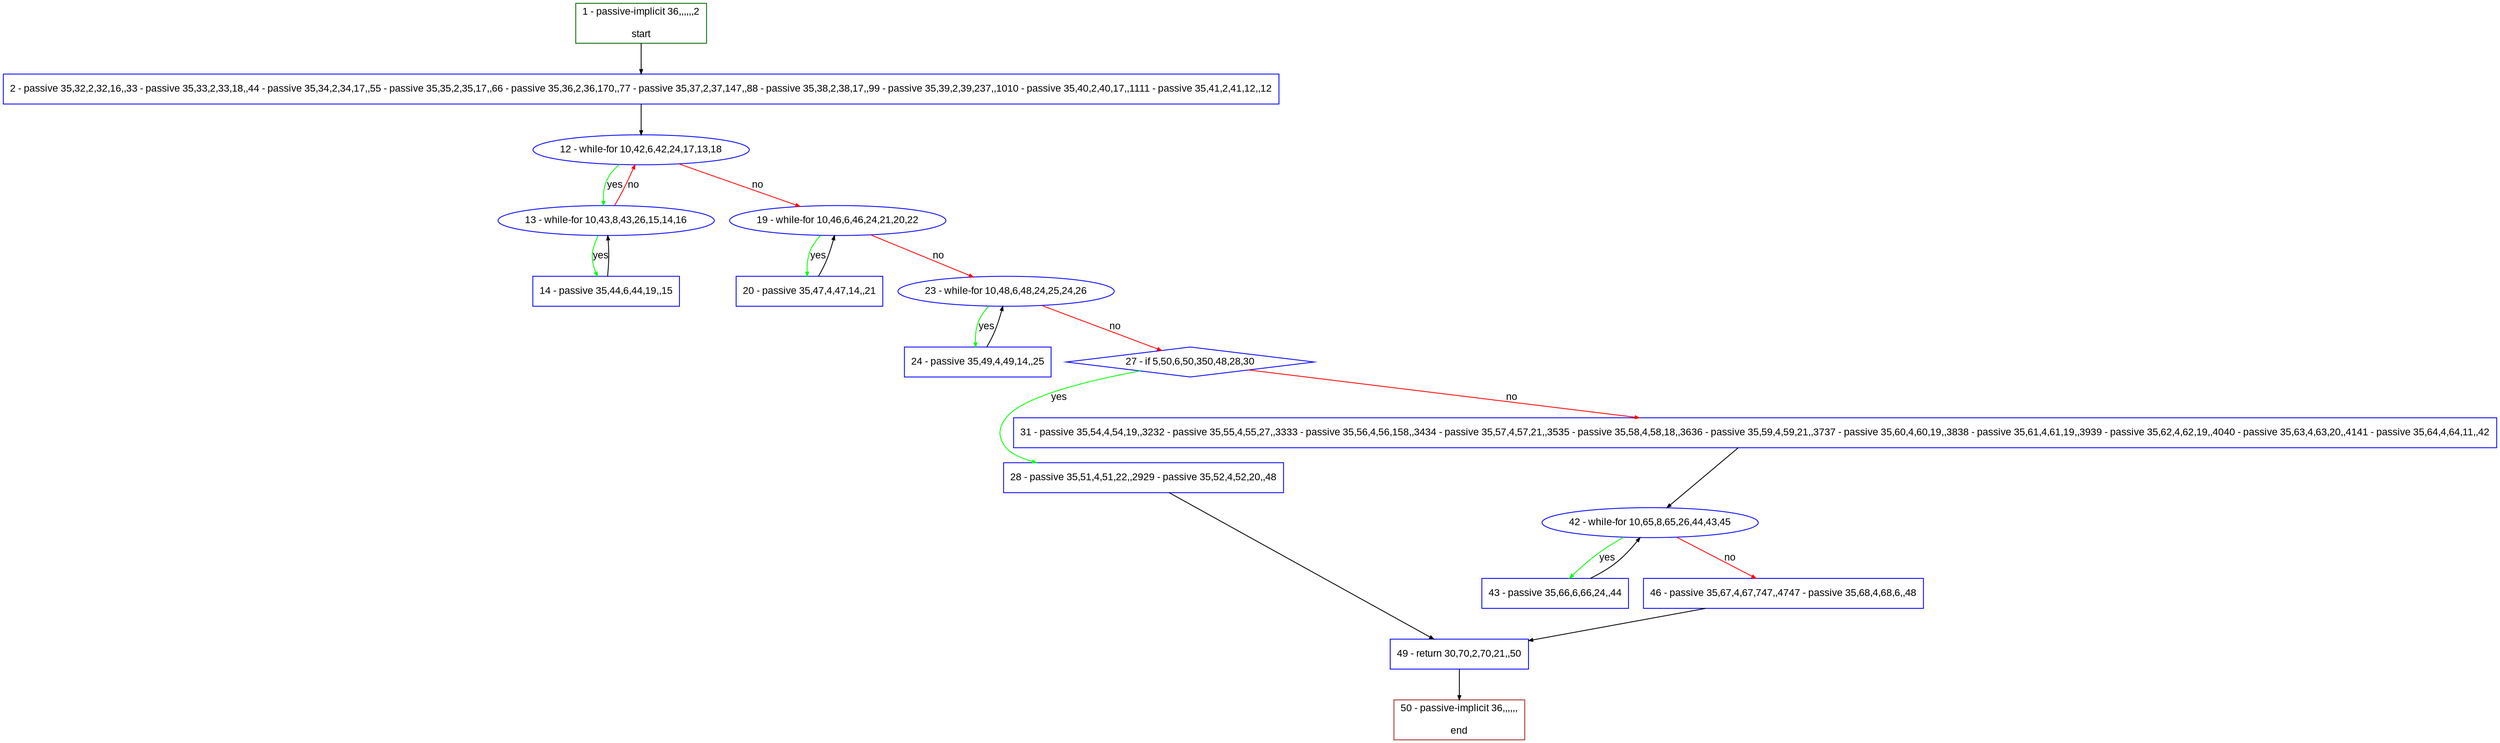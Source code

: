 digraph "" {
  graph [pack="true", label="", fontsize="12", packmode="clust", fontname="Arial", fillcolor="#FFFFCC", bgcolor="white", style="rounded,filled", compound="true"];
  node [node_initialized="no", label="", color="grey", fontsize="12", fillcolor="white", fontname="Arial", style="filled", shape="rectangle", compound="true", fixedsize="false"];
  edge [fontcolor="black", arrowhead="normal", arrowtail="none", arrowsize="0.5", ltail="", label="", color="black", fontsize="12", lhead="", fontname="Arial", dir="forward", compound="true"];
  __N1 [label="2 - passive 35,32,2,32,16,,33 - passive 35,33,2,33,18,,44 - passive 35,34,2,34,17,,55 - passive 35,35,2,35,17,,66 - passive 35,36,2,36,170,,77 - passive 35,37,2,37,147,,88 - passive 35,38,2,38,17,,99 - passive 35,39,2,39,237,,1010 - passive 35,40,2,40,17,,1111 - passive 35,41,2,41,12,,12", color="#0000ff", fillcolor="#ffffff", style="filled", shape="box"];
  __N2 [label="1 - passive-implicit 36,,,,,,2\n\nstart", color="#006400", fillcolor="#ffffff", style="filled", shape="box"];
  __N3 [label="12 - while-for 10,42,6,42,24,17,13,18", color="#0000ff", fillcolor="#ffffff", style="filled", shape="oval"];
  __N4 [label="13 - while-for 10,43,8,43,26,15,14,16", color="#0000ff", fillcolor="#ffffff", style="filled", shape="oval"];
  __N5 [label="19 - while-for 10,46,6,46,24,21,20,22", color="#0000ff", fillcolor="#ffffff", style="filled", shape="oval"];
  __N6 [label="14 - passive 35,44,6,44,19,,15", color="#0000ff", fillcolor="#ffffff", style="filled", shape="box"];
  __N7 [label="20 - passive 35,47,4,47,14,,21", color="#0000ff", fillcolor="#ffffff", style="filled", shape="box"];
  __N8 [label="23 - while-for 10,48,6,48,24,25,24,26", color="#0000ff", fillcolor="#ffffff", style="filled", shape="oval"];
  __N9 [label="24 - passive 35,49,4,49,14,,25", color="#0000ff", fillcolor="#ffffff", style="filled", shape="box"];
  __N10 [label="27 - if 5,50,6,50,350,48,28,30", color="#0000ff", fillcolor="#ffffff", style="filled", shape="diamond"];
  __N11 [label="28 - passive 35,51,4,51,22,,2929 - passive 35,52,4,52,20,,48", color="#0000ff", fillcolor="#ffffff", style="filled", shape="box"];
  __N12 [label="31 - passive 35,54,4,54,19,,3232 - passive 35,55,4,55,27,,3333 - passive 35,56,4,56,158,,3434 - passive 35,57,4,57,21,,3535 - passive 35,58,4,58,18,,3636 - passive 35,59,4,59,21,,3737 - passive 35,60,4,60,19,,3838 - passive 35,61,4,61,19,,3939 - passive 35,62,4,62,19,,4040 - passive 35,63,4,63,20,,4141 - passive 35,64,4,64,11,,42", color="#0000ff", fillcolor="#ffffff", style="filled", shape="box"];
  __N13 [label="49 - return 30,70,2,70,21,,50", color="#0000ff", fillcolor="#ffffff", style="filled", shape="box"];
  __N14 [label="42 - while-for 10,65,8,65,26,44,43,45", color="#0000ff", fillcolor="#ffffff", style="filled", shape="oval"];
  __N15 [label="43 - passive 35,66,6,66,24,,44", color="#0000ff", fillcolor="#ffffff", style="filled", shape="box"];
  __N16 [label="46 - passive 35,67,4,67,747,,4747 - passive 35,68,4,68,6,,48", color="#0000ff", fillcolor="#ffffff", style="filled", shape="box"];
  __N17 [label="50 - passive-implicit 36,,,,,,\n\nend", color="#a52a2a", fillcolor="#ffffff", style="filled", shape="box"];
  __N2 -> __N1 [arrowhead="normal", arrowtail="none", color="#000000", label="", dir="forward"];
  __N1 -> __N3 [arrowhead="normal", arrowtail="none", color="#000000", label="", dir="forward"];
  __N3 -> __N4 [arrowhead="normal", arrowtail="none", color="#00ff00", label="yes", dir="forward"];
  __N4 -> __N3 [arrowhead="normal", arrowtail="none", color="#ff0000", label="no", dir="forward"];
  __N3 -> __N5 [arrowhead="normal", arrowtail="none", color="#ff0000", label="no", dir="forward"];
  __N4 -> __N6 [arrowhead="normal", arrowtail="none", color="#00ff00", label="yes", dir="forward"];
  __N6 -> __N4 [arrowhead="normal", arrowtail="none", color="#000000", label="", dir="forward"];
  __N5 -> __N7 [arrowhead="normal", arrowtail="none", color="#00ff00", label="yes", dir="forward"];
  __N7 -> __N5 [arrowhead="normal", arrowtail="none", color="#000000", label="", dir="forward"];
  __N5 -> __N8 [arrowhead="normal", arrowtail="none", color="#ff0000", label="no", dir="forward"];
  __N8 -> __N9 [arrowhead="normal", arrowtail="none", color="#00ff00", label="yes", dir="forward"];
  __N9 -> __N8 [arrowhead="normal", arrowtail="none", color="#000000", label="", dir="forward"];
  __N8 -> __N10 [arrowhead="normal", arrowtail="none", color="#ff0000", label="no", dir="forward"];
  __N10 -> __N11 [arrowhead="normal", arrowtail="none", color="#00ff00", label="yes", dir="forward"];
  __N10 -> __N12 [arrowhead="normal", arrowtail="none", color="#ff0000", label="no", dir="forward"];
  __N11 -> __N13 [arrowhead="normal", arrowtail="none", color="#000000", label="", dir="forward"];
  __N12 -> __N14 [arrowhead="normal", arrowtail="none", color="#000000", label="", dir="forward"];
  __N14 -> __N15 [arrowhead="normal", arrowtail="none", color="#00ff00", label="yes", dir="forward"];
  __N15 -> __N14 [arrowhead="normal", arrowtail="none", color="#000000", label="", dir="forward"];
  __N14 -> __N16 [arrowhead="normal", arrowtail="none", color="#ff0000", label="no", dir="forward"];
  __N16 -> __N13 [arrowhead="normal", arrowtail="none", color="#000000", label="", dir="forward"];
  __N13 -> __N17 [arrowhead="normal", arrowtail="none", color="#000000", label="", dir="forward"];
}
